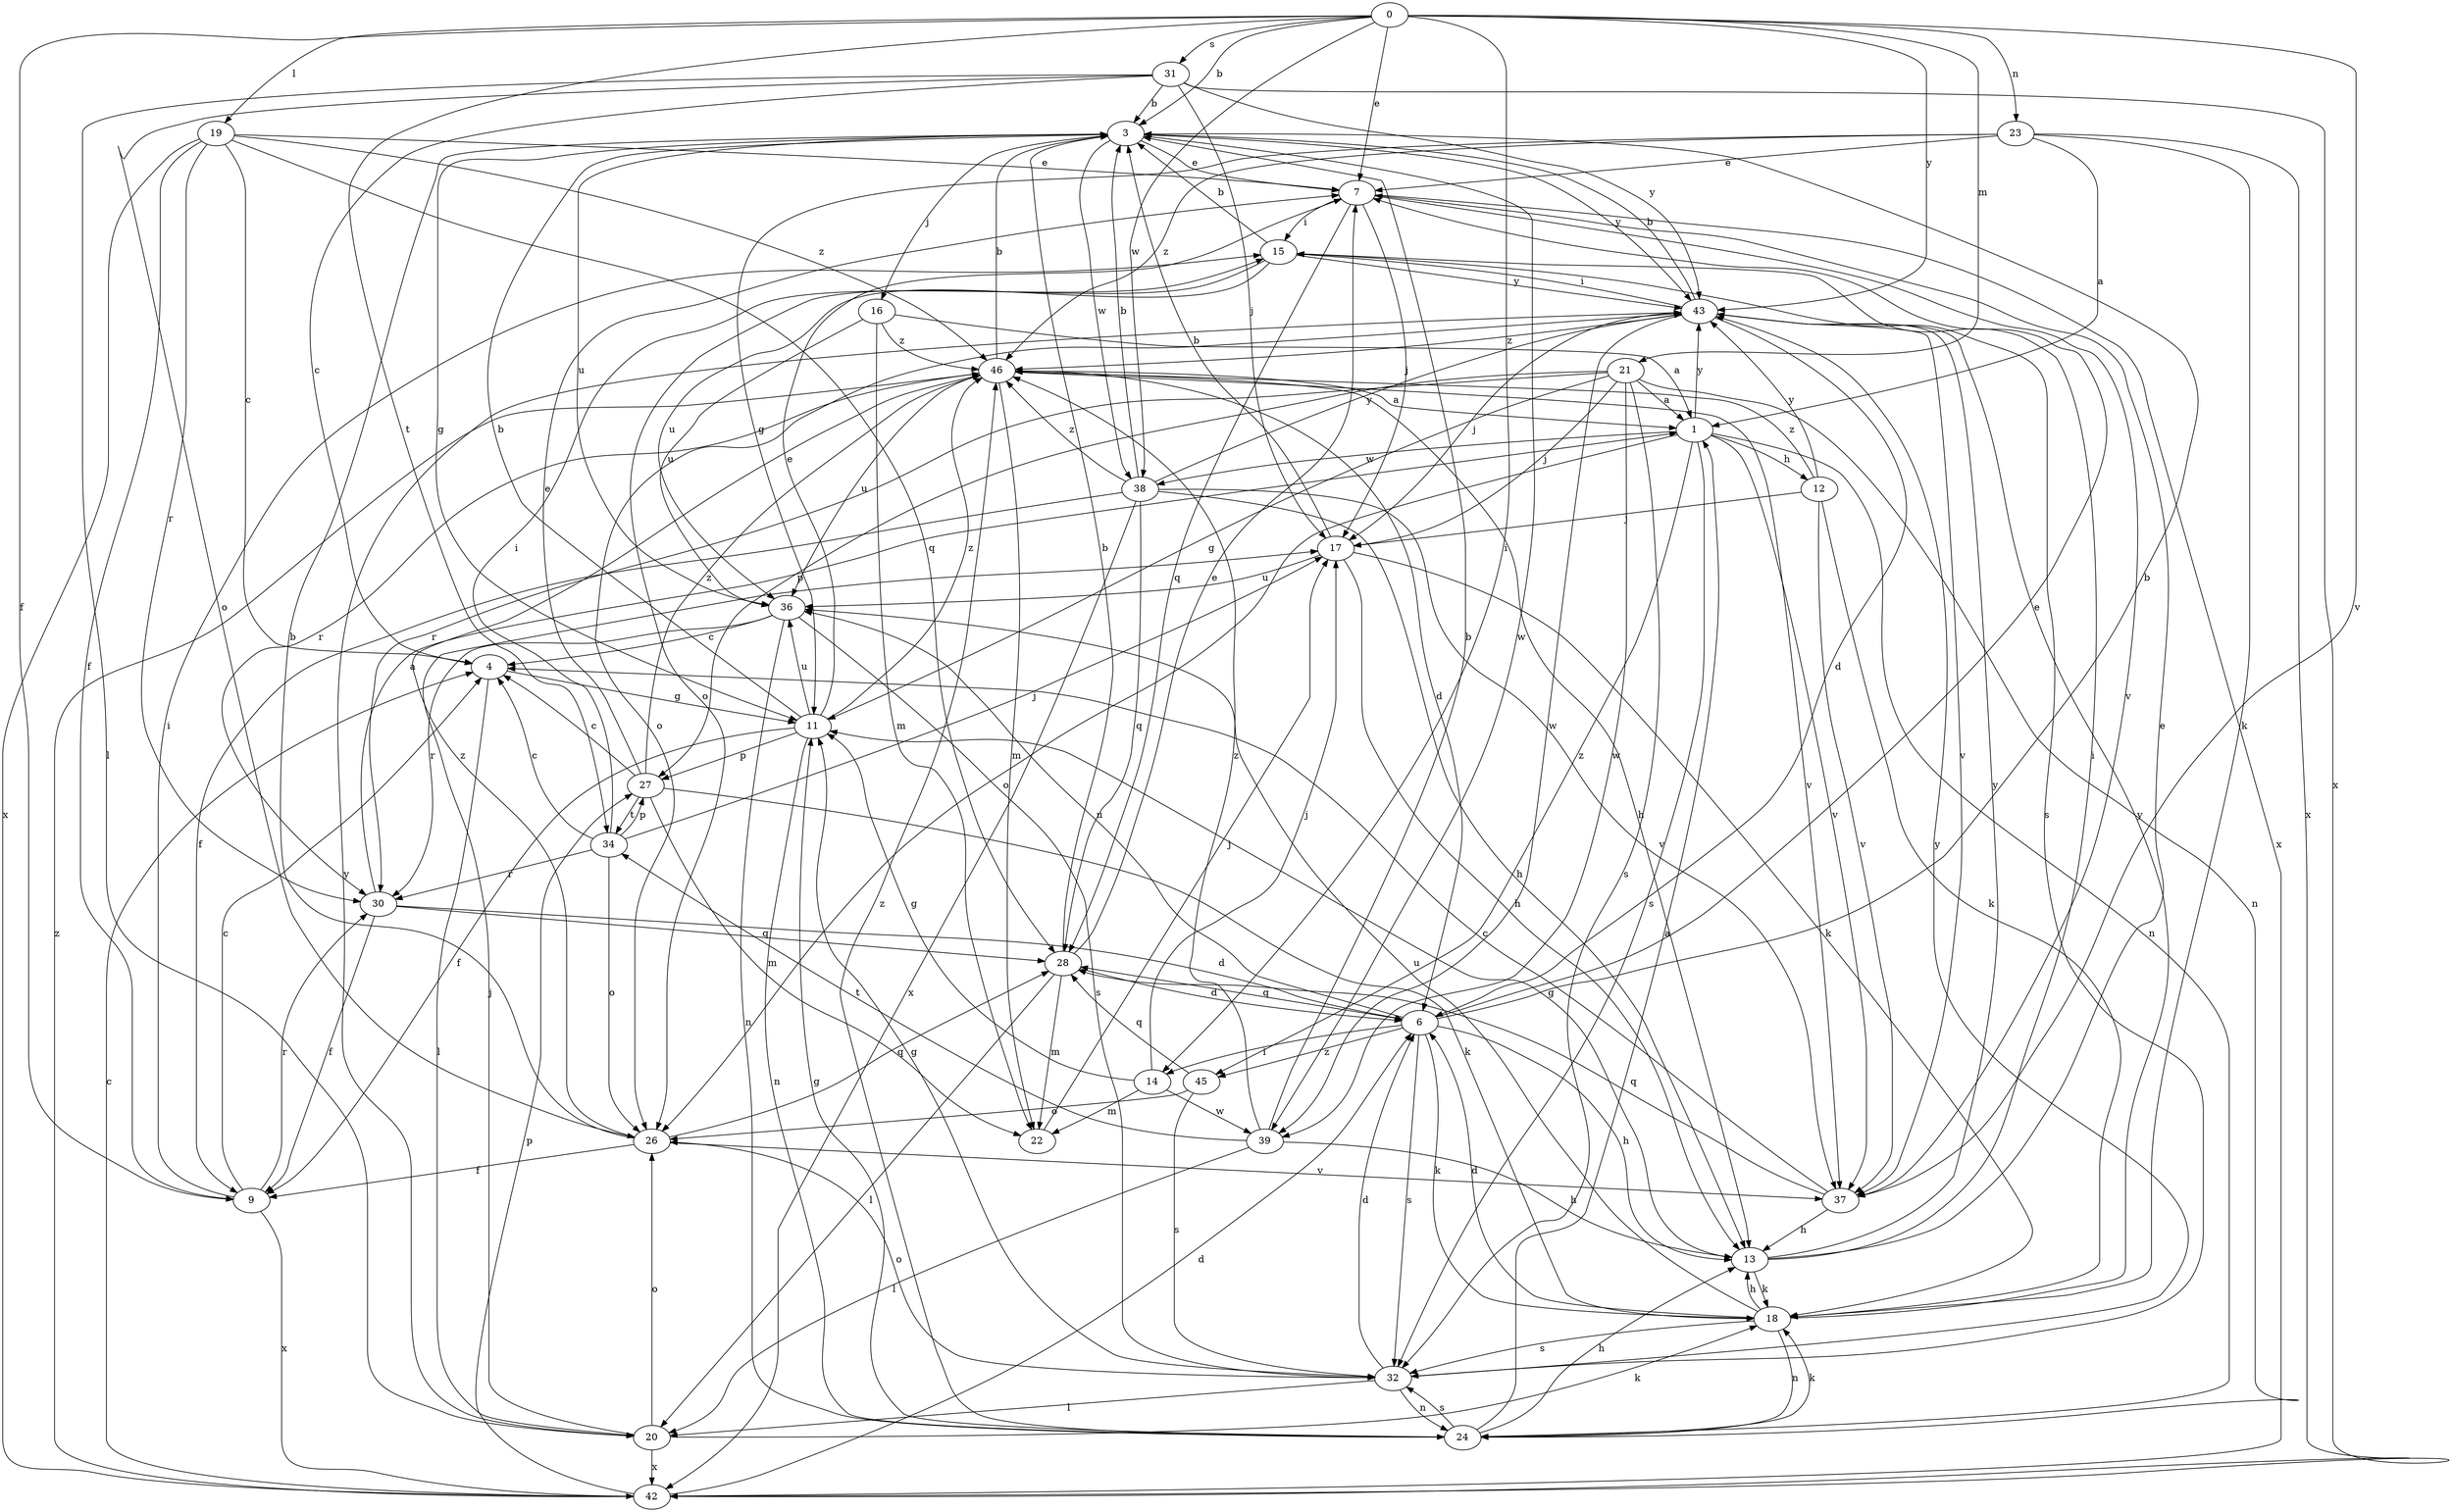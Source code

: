 strict digraph  {
0;
1;
3;
4;
6;
7;
9;
11;
12;
13;
14;
15;
16;
17;
18;
19;
20;
21;
22;
23;
24;
26;
27;
28;
30;
31;
32;
34;
36;
37;
38;
39;
42;
43;
45;
46;
0 -> 3  [label=b];
0 -> 7  [label=e];
0 -> 9  [label=f];
0 -> 14  [label=i];
0 -> 19  [label=l];
0 -> 21  [label=m];
0 -> 23  [label=n];
0 -> 31  [label=s];
0 -> 34  [label=t];
0 -> 37  [label=v];
0 -> 38  [label=w];
0 -> 43  [label=y];
1 -> 12  [label=h];
1 -> 24  [label=n];
1 -> 26  [label=o];
1 -> 32  [label=s];
1 -> 37  [label=v];
1 -> 38  [label=w];
1 -> 43  [label=y];
1 -> 45  [label=z];
3 -> 7  [label=e];
3 -> 11  [label=g];
3 -> 16  [label=j];
3 -> 36  [label=u];
3 -> 38  [label=w];
3 -> 39  [label=w];
3 -> 43  [label=y];
4 -> 11  [label=g];
4 -> 20  [label=l];
6 -> 3  [label=b];
6 -> 7  [label=e];
6 -> 13  [label=h];
6 -> 14  [label=i];
6 -> 18  [label=k];
6 -> 28  [label=q];
6 -> 32  [label=s];
6 -> 36  [label=u];
6 -> 45  [label=z];
7 -> 15  [label=i];
7 -> 17  [label=j];
7 -> 28  [label=q];
7 -> 37  [label=v];
7 -> 42  [label=x];
9 -> 4  [label=c];
9 -> 15  [label=i];
9 -> 30  [label=r];
9 -> 42  [label=x];
11 -> 3  [label=b];
11 -> 7  [label=e];
11 -> 9  [label=f];
11 -> 24  [label=n];
11 -> 27  [label=p];
11 -> 36  [label=u];
11 -> 46  [label=z];
12 -> 17  [label=j];
12 -> 18  [label=k];
12 -> 37  [label=v];
12 -> 43  [label=y];
12 -> 46  [label=z];
13 -> 7  [label=e];
13 -> 11  [label=g];
13 -> 15  [label=i];
13 -> 18  [label=k];
13 -> 43  [label=y];
14 -> 11  [label=g];
14 -> 17  [label=j];
14 -> 22  [label=m];
14 -> 39  [label=w];
15 -> 3  [label=b];
15 -> 26  [label=o];
15 -> 32  [label=s];
15 -> 36  [label=u];
15 -> 43  [label=y];
16 -> 1  [label=a];
16 -> 22  [label=m];
16 -> 36  [label=u];
16 -> 46  [label=z];
17 -> 3  [label=b];
17 -> 13  [label=h];
17 -> 18  [label=k];
17 -> 36  [label=u];
18 -> 6  [label=d];
18 -> 13  [label=h];
18 -> 24  [label=n];
18 -> 32  [label=s];
18 -> 36  [label=u];
18 -> 43  [label=y];
19 -> 4  [label=c];
19 -> 7  [label=e];
19 -> 9  [label=f];
19 -> 28  [label=q];
19 -> 30  [label=r];
19 -> 42  [label=x];
19 -> 46  [label=z];
20 -> 17  [label=j];
20 -> 18  [label=k];
20 -> 26  [label=o];
20 -> 42  [label=x];
20 -> 43  [label=y];
21 -> 1  [label=a];
21 -> 11  [label=g];
21 -> 17  [label=j];
21 -> 24  [label=n];
21 -> 27  [label=p];
21 -> 30  [label=r];
21 -> 32  [label=s];
21 -> 39  [label=w];
22 -> 17  [label=j];
23 -> 1  [label=a];
23 -> 7  [label=e];
23 -> 11  [label=g];
23 -> 18  [label=k];
23 -> 42  [label=x];
23 -> 46  [label=z];
24 -> 1  [label=a];
24 -> 11  [label=g];
24 -> 13  [label=h];
24 -> 18  [label=k];
24 -> 32  [label=s];
24 -> 46  [label=z];
26 -> 3  [label=b];
26 -> 9  [label=f];
26 -> 28  [label=q];
26 -> 37  [label=v];
26 -> 46  [label=z];
27 -> 4  [label=c];
27 -> 7  [label=e];
27 -> 18  [label=k];
27 -> 22  [label=m];
27 -> 34  [label=t];
27 -> 46  [label=z];
28 -> 3  [label=b];
28 -> 6  [label=d];
28 -> 7  [label=e];
28 -> 20  [label=l];
28 -> 22  [label=m];
30 -> 1  [label=a];
30 -> 6  [label=d];
30 -> 9  [label=f];
30 -> 28  [label=q];
31 -> 3  [label=b];
31 -> 4  [label=c];
31 -> 17  [label=j];
31 -> 20  [label=l];
31 -> 26  [label=o];
31 -> 42  [label=x];
31 -> 43  [label=y];
32 -> 6  [label=d];
32 -> 11  [label=g];
32 -> 20  [label=l];
32 -> 24  [label=n];
32 -> 26  [label=o];
32 -> 43  [label=y];
34 -> 4  [label=c];
34 -> 15  [label=i];
34 -> 17  [label=j];
34 -> 26  [label=o];
34 -> 27  [label=p];
34 -> 30  [label=r];
36 -> 4  [label=c];
36 -> 24  [label=n];
36 -> 30  [label=r];
36 -> 32  [label=s];
37 -> 4  [label=c];
37 -> 13  [label=h];
37 -> 28  [label=q];
38 -> 3  [label=b];
38 -> 9  [label=f];
38 -> 13  [label=h];
38 -> 28  [label=q];
38 -> 37  [label=v];
38 -> 42  [label=x];
38 -> 43  [label=y];
38 -> 46  [label=z];
39 -> 3  [label=b];
39 -> 13  [label=h];
39 -> 20  [label=l];
39 -> 34  [label=t];
39 -> 46  [label=z];
42 -> 4  [label=c];
42 -> 6  [label=d];
42 -> 27  [label=p];
42 -> 46  [label=z];
43 -> 3  [label=b];
43 -> 6  [label=d];
43 -> 15  [label=i];
43 -> 17  [label=j];
43 -> 26  [label=o];
43 -> 37  [label=v];
43 -> 39  [label=w];
43 -> 46  [label=z];
45 -> 26  [label=o];
45 -> 28  [label=q];
45 -> 32  [label=s];
46 -> 1  [label=a];
46 -> 3  [label=b];
46 -> 6  [label=d];
46 -> 13  [label=h];
46 -> 22  [label=m];
46 -> 30  [label=r];
46 -> 36  [label=u];
46 -> 37  [label=v];
}
